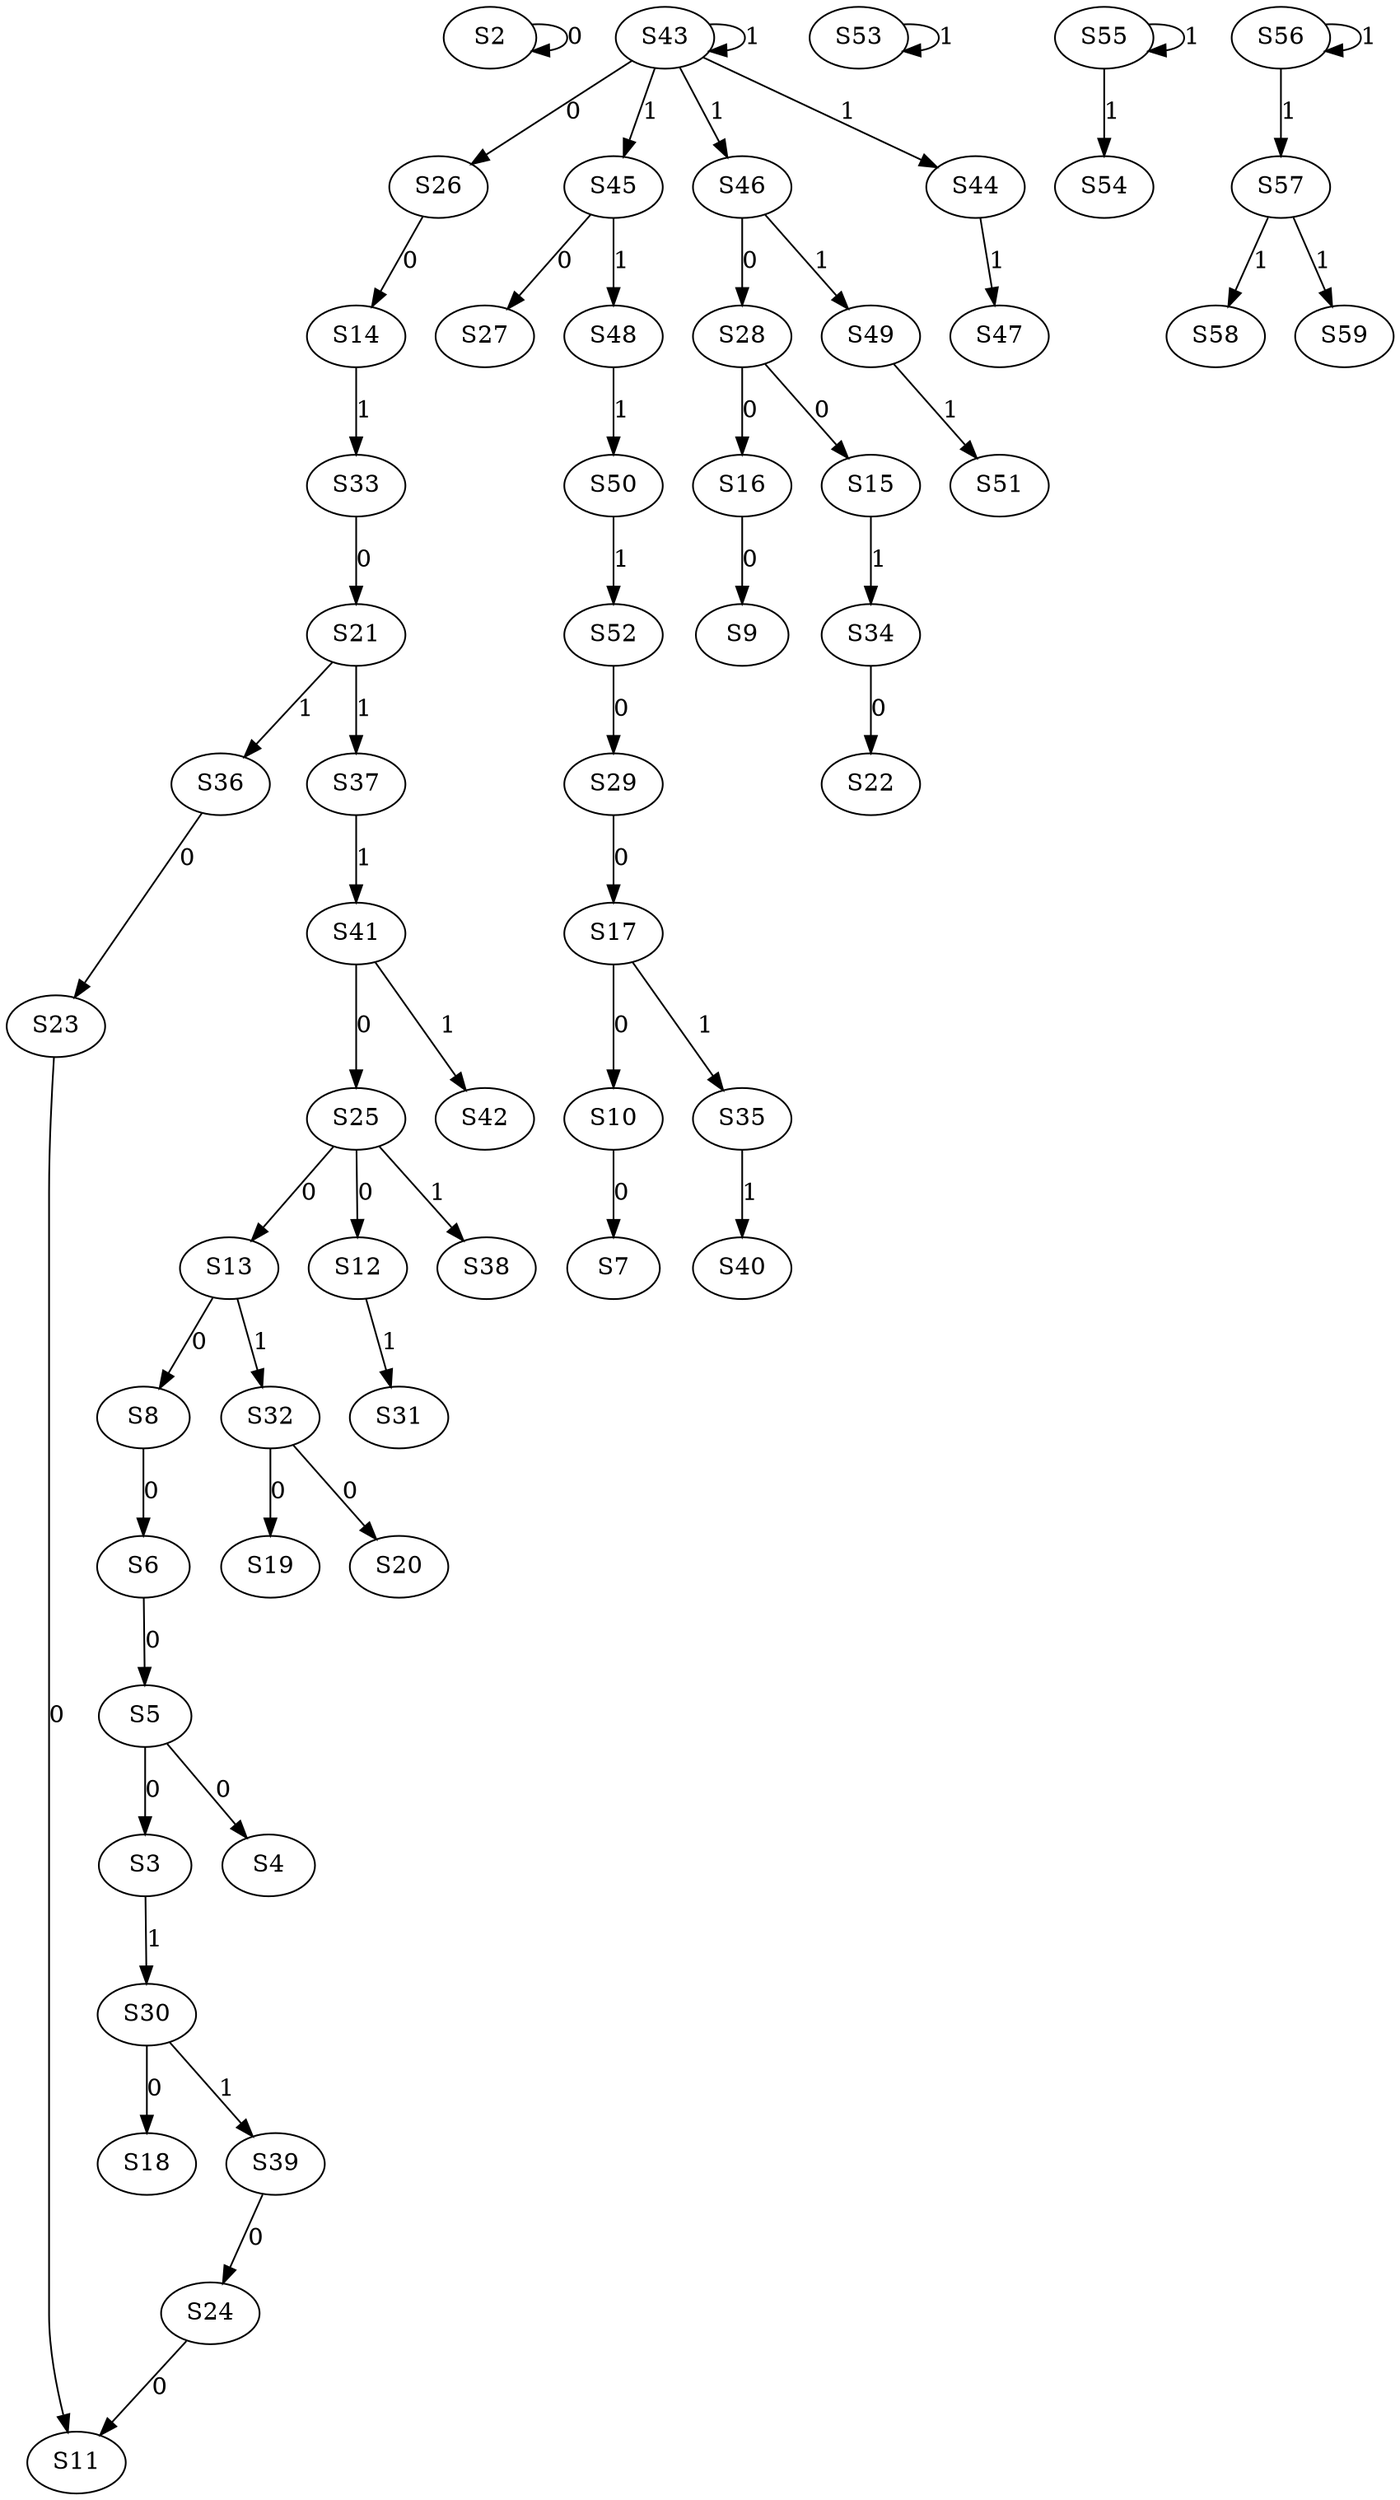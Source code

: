 strict digraph {
	S2 -> S2 [ label = 0 ];
	S5 -> S3 [ label = 0 ];
	S5 -> S4 [ label = 0 ];
	S6 -> S5 [ label = 0 ];
	S8 -> S6 [ label = 0 ];
	S10 -> S7 [ label = 0 ];
	S13 -> S8 [ label = 0 ];
	S16 -> S9 [ label = 0 ];
	S17 -> S10 [ label = 0 ];
	S24 -> S11 [ label = 0 ];
	S25 -> S12 [ label = 0 ];
	S25 -> S13 [ label = 0 ];
	S26 -> S14 [ label = 0 ];
	S28 -> S15 [ label = 0 ];
	S28 -> S16 [ label = 0 ];
	S29 -> S17 [ label = 0 ];
	S30 -> S18 [ label = 0 ];
	S32 -> S19 [ label = 0 ];
	S32 -> S20 [ label = 0 ];
	S33 -> S21 [ label = 0 ];
	S34 -> S22 [ label = 0 ];
	S36 -> S23 [ label = 0 ];
	S39 -> S24 [ label = 0 ];
	S41 -> S25 [ label = 0 ];
	S43 -> S26 [ label = 0 ];
	S45 -> S27 [ label = 0 ];
	S46 -> S28 [ label = 0 ];
	S52 -> S29 [ label = 0 ];
	S3 -> S30 [ label = 1 ];
	S12 -> S31 [ label = 1 ];
	S13 -> S32 [ label = 1 ];
	S14 -> S33 [ label = 1 ];
	S15 -> S34 [ label = 1 ];
	S17 -> S35 [ label = 1 ];
	S21 -> S36 [ label = 1 ];
	S21 -> S37 [ label = 1 ];
	S25 -> S38 [ label = 1 ];
	S30 -> S39 [ label = 1 ];
	S35 -> S40 [ label = 1 ];
	S37 -> S41 [ label = 1 ];
	S41 -> S42 [ label = 1 ];
	S43 -> S43 [ label = 1 ];
	S43 -> S44 [ label = 1 ];
	S43 -> S45 [ label = 1 ];
	S43 -> S46 [ label = 1 ];
	S44 -> S47 [ label = 1 ];
	S45 -> S48 [ label = 1 ];
	S46 -> S49 [ label = 1 ];
	S48 -> S50 [ label = 1 ];
	S49 -> S51 [ label = 1 ];
	S50 -> S52 [ label = 1 ];
	S53 -> S53 [ label = 1 ];
	S55 -> S54 [ label = 1 ];
	S55 -> S55 [ label = 1 ];
	S56 -> S56 [ label = 1 ];
	S56 -> S57 [ label = 1 ];
	S57 -> S58 [ label = 1 ];
	S57 -> S59 [ label = 1 ];
	S23 -> S11 [ label = 0 ];
}